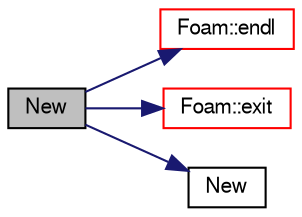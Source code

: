 digraph "New"
{
  bgcolor="transparent";
  edge [fontname="FreeSans",fontsize="10",labelfontname="FreeSans",labelfontsize="10"];
  node [fontname="FreeSans",fontsize="10",shape=record];
  rankdir="LR";
  Node350 [label="New",height=0.2,width=0.4,color="black", fillcolor="grey75", style="filled", fontcolor="black"];
  Node350 -> Node351 [color="midnightblue",fontsize="10",style="solid",fontname="FreeSans"];
  Node351 [label="Foam::endl",height=0.2,width=0.4,color="red",URL="$a21124.html#a2db8fe02a0d3909e9351bb4275b23ce4",tooltip="Add newline and flush stream. "];
  Node350 -> Node353 [color="midnightblue",fontsize="10",style="solid",fontname="FreeSans"];
  Node353 [label="Foam::exit",height=0.2,width=0.4,color="red",URL="$a21124.html#a06ca7250d8e89caf05243ec094843642"];
  Node350 -> Node398 [color="midnightblue",fontsize="10",style="solid",fontname="FreeSans"];
  Node398 [label="New",height=0.2,width=0.4,color="black",URL="$a22354.html#a969f5264c045e43dc63fd1fd6fadcc54",tooltip="Return a pointer to a new patchField created on freestore given. "];
}
